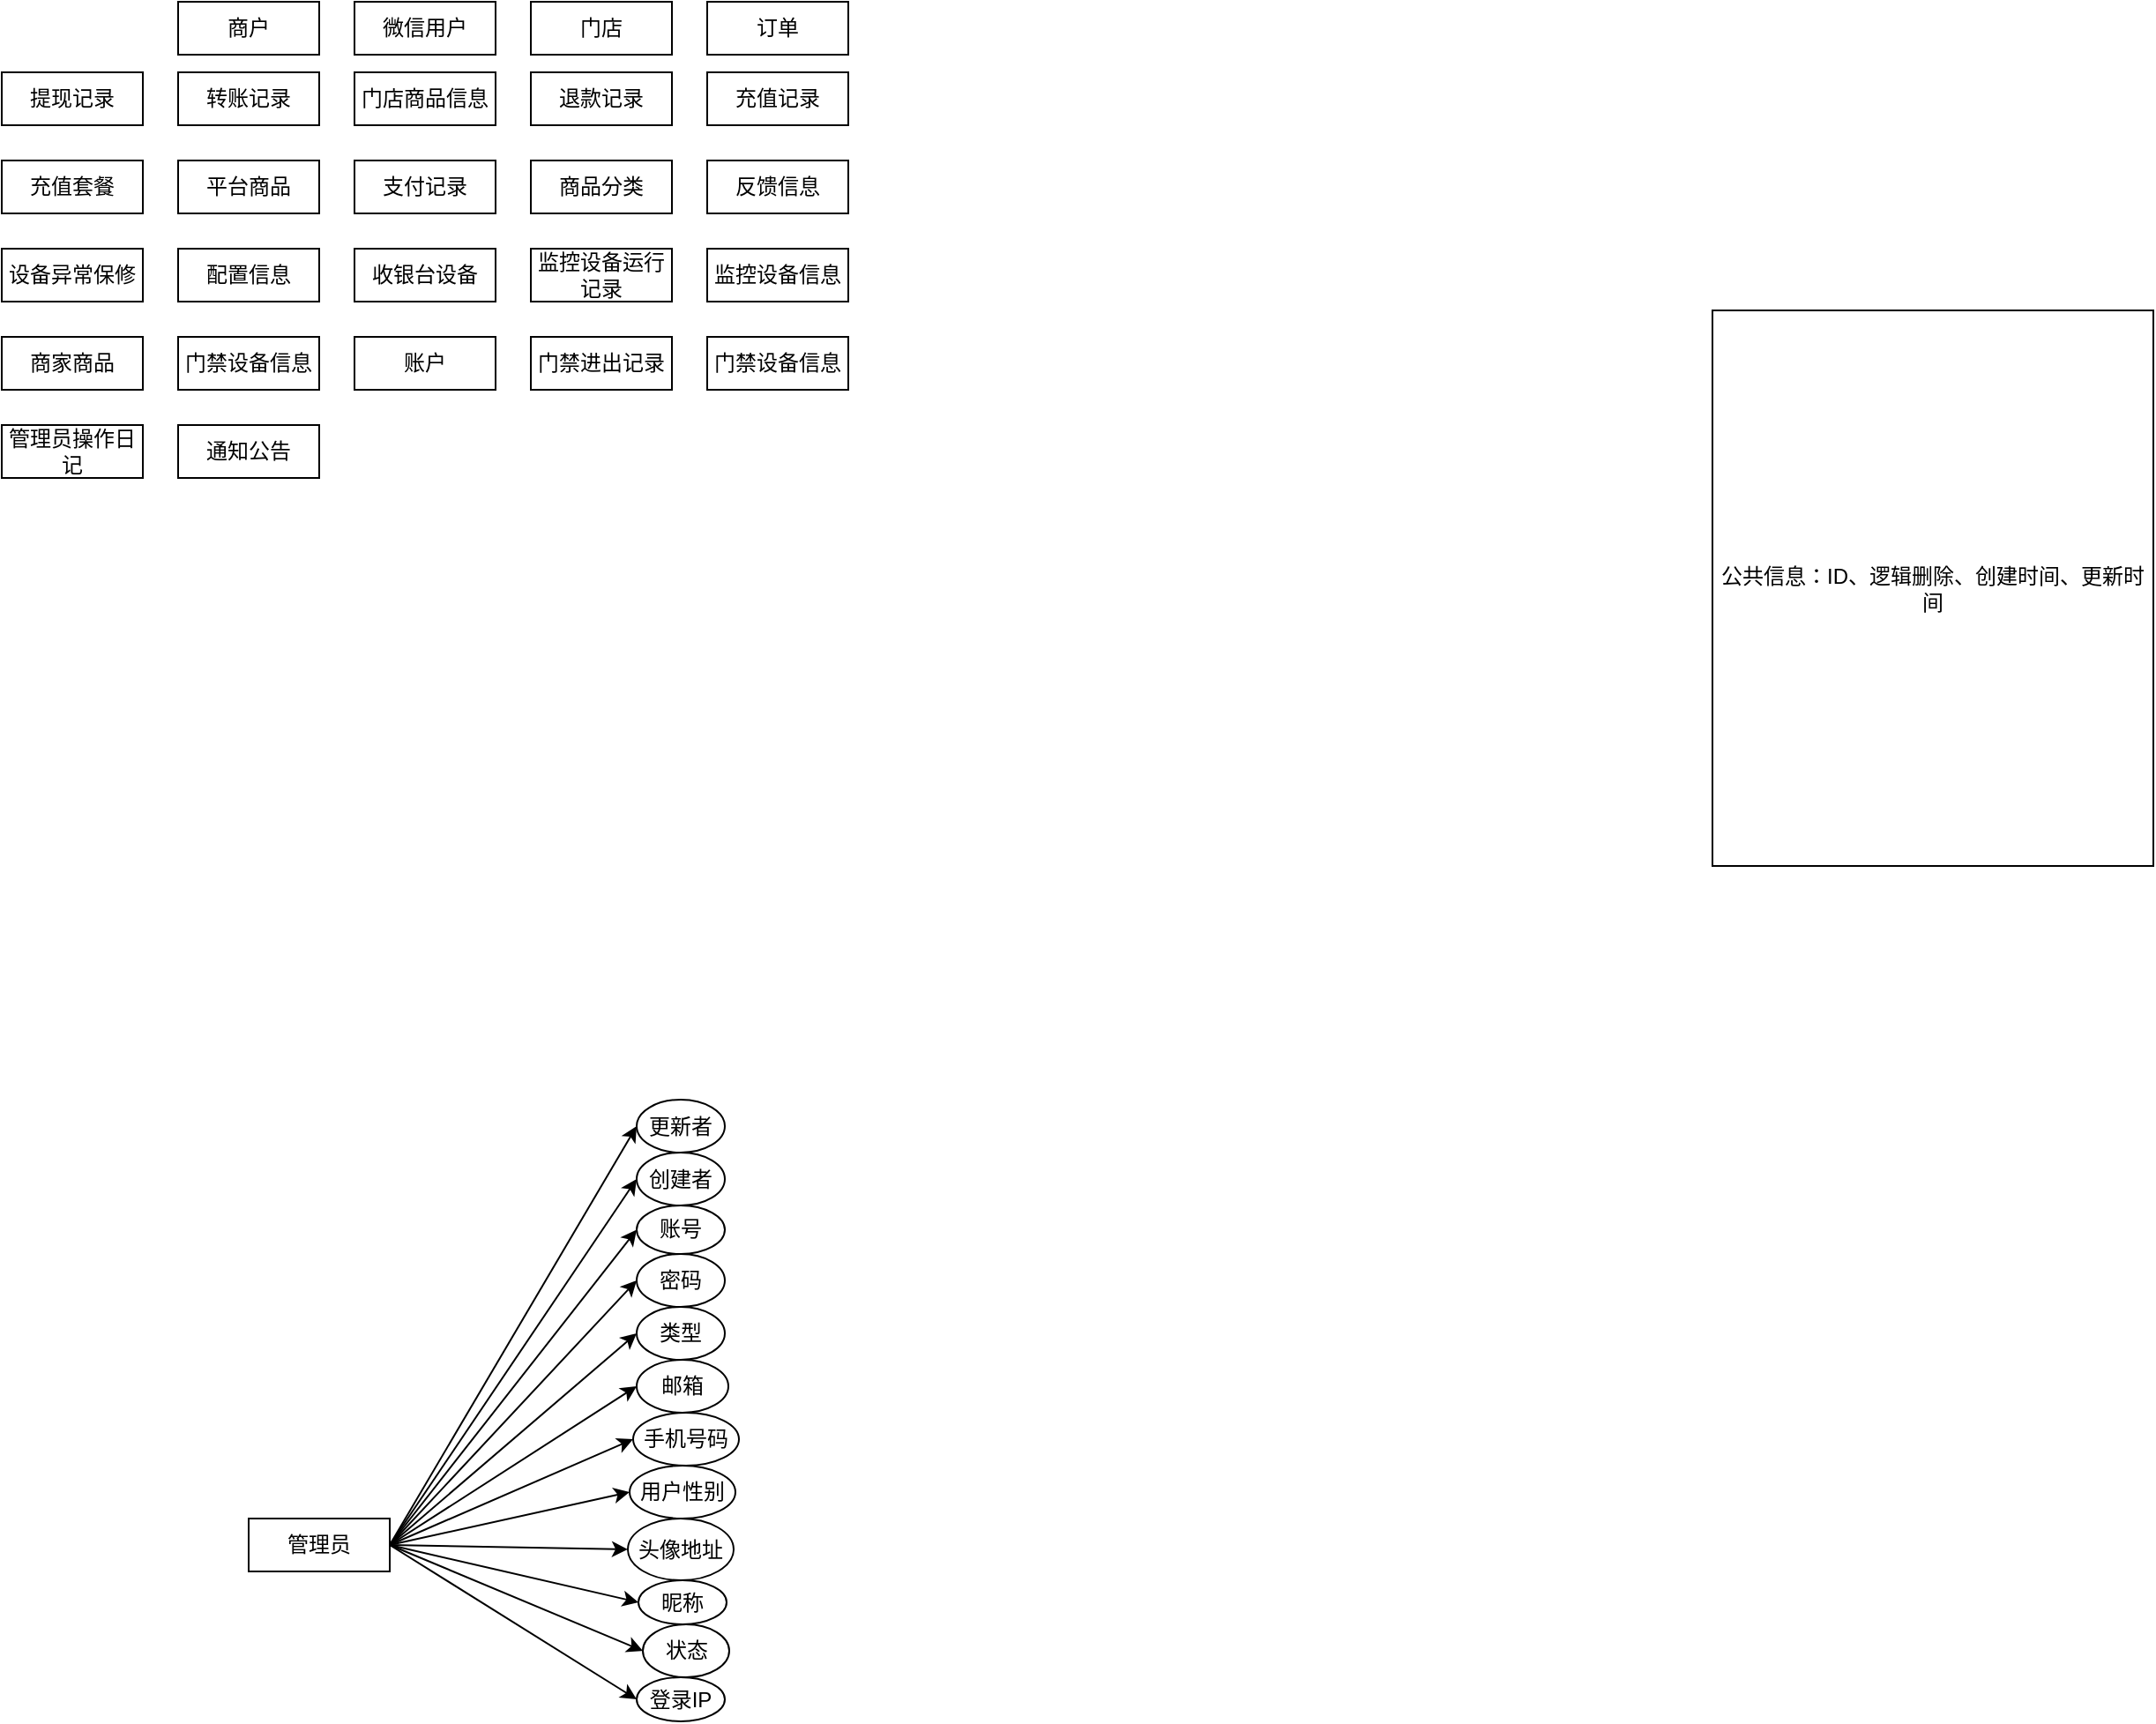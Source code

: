 <mxfile version="20.8.18" type="github">
  <diagram name="第 1 页" id="lVDsGfpW_0IMr33LY62K">
    <mxGraphModel dx="913" dy="395" grid="1" gridSize="10" guides="1" tooltips="1" connect="1" arrows="1" fold="1" page="1" pageScale="1" pageWidth="827" pageHeight="1169" math="0" shadow="0">
      <root>
        <mxCell id="0" />
        <mxCell id="1" parent="0" />
        <mxCell id="G-p-I15hFAaldeLtPEmq-47" style="edgeStyle=none;rounded=0;orthogonalLoop=1;jettySize=auto;html=1;exitX=1;exitY=0.5;exitDx=0;exitDy=0;entryX=0;entryY=0.5;entryDx=0;entryDy=0;" edge="1" parent="1" source="G-p-I15hFAaldeLtPEmq-1" target="G-p-I15hFAaldeLtPEmq-45">
          <mxGeometry relative="1" as="geometry" />
        </mxCell>
        <mxCell id="G-p-I15hFAaldeLtPEmq-48" style="edgeStyle=none;rounded=0;orthogonalLoop=1;jettySize=auto;html=1;exitX=1;exitY=0.5;exitDx=0;exitDy=0;entryX=0;entryY=0.5;entryDx=0;entryDy=0;" edge="1" parent="1" source="G-p-I15hFAaldeLtPEmq-1" target="G-p-I15hFAaldeLtPEmq-44">
          <mxGeometry relative="1" as="geometry" />
        </mxCell>
        <mxCell id="G-p-I15hFAaldeLtPEmq-49" style="edgeStyle=none;rounded=0;orthogonalLoop=1;jettySize=auto;html=1;exitX=1;exitY=0.5;exitDx=0;exitDy=0;entryX=0;entryY=0.5;entryDx=0;entryDy=0;" edge="1" parent="1" source="G-p-I15hFAaldeLtPEmq-1" target="G-p-I15hFAaldeLtPEmq-31">
          <mxGeometry relative="1" as="geometry" />
        </mxCell>
        <mxCell id="G-p-I15hFAaldeLtPEmq-50" style="edgeStyle=none;rounded=0;orthogonalLoop=1;jettySize=auto;html=1;exitX=1;exitY=0.5;exitDx=0;exitDy=0;entryX=0;entryY=0.5;entryDx=0;entryDy=0;" edge="1" parent="1" source="G-p-I15hFAaldeLtPEmq-1" target="G-p-I15hFAaldeLtPEmq-34">
          <mxGeometry relative="1" as="geometry" />
        </mxCell>
        <mxCell id="G-p-I15hFAaldeLtPEmq-52" style="edgeStyle=none;rounded=0;orthogonalLoop=1;jettySize=auto;html=1;exitX=1;exitY=0.5;exitDx=0;exitDy=0;entryX=0;entryY=0.5;entryDx=0;entryDy=0;" edge="1" parent="1" source="G-p-I15hFAaldeLtPEmq-1" target="G-p-I15hFAaldeLtPEmq-35">
          <mxGeometry relative="1" as="geometry" />
        </mxCell>
        <mxCell id="G-p-I15hFAaldeLtPEmq-53" style="edgeStyle=none;rounded=0;orthogonalLoop=1;jettySize=auto;html=1;exitX=1;exitY=0.5;exitDx=0;exitDy=0;entryX=0;entryY=0.5;entryDx=0;entryDy=0;" edge="1" parent="1" source="G-p-I15hFAaldeLtPEmq-1" target="G-p-I15hFAaldeLtPEmq-36">
          <mxGeometry relative="1" as="geometry" />
        </mxCell>
        <mxCell id="G-p-I15hFAaldeLtPEmq-54" style="edgeStyle=none;rounded=0;orthogonalLoop=1;jettySize=auto;html=1;exitX=1;exitY=0.5;exitDx=0;exitDy=0;entryX=0;entryY=0.5;entryDx=0;entryDy=0;" edge="1" parent="1" source="G-p-I15hFAaldeLtPEmq-1" target="G-p-I15hFAaldeLtPEmq-37">
          <mxGeometry relative="1" as="geometry" />
        </mxCell>
        <mxCell id="G-p-I15hFAaldeLtPEmq-55" style="edgeStyle=none;rounded=0;orthogonalLoop=1;jettySize=auto;html=1;exitX=1;exitY=0.5;exitDx=0;exitDy=0;entryX=0;entryY=0.5;entryDx=0;entryDy=0;" edge="1" parent="1" source="G-p-I15hFAaldeLtPEmq-1" target="G-p-I15hFAaldeLtPEmq-38">
          <mxGeometry relative="1" as="geometry" />
        </mxCell>
        <mxCell id="G-p-I15hFAaldeLtPEmq-56" style="edgeStyle=none;rounded=0;orthogonalLoop=1;jettySize=auto;html=1;exitX=1;exitY=0.5;exitDx=0;exitDy=0;entryX=0;entryY=0.5;entryDx=0;entryDy=0;" edge="1" parent="1" source="G-p-I15hFAaldeLtPEmq-1" target="G-p-I15hFAaldeLtPEmq-40">
          <mxGeometry relative="1" as="geometry" />
        </mxCell>
        <mxCell id="G-p-I15hFAaldeLtPEmq-57" style="edgeStyle=none;rounded=0;orthogonalLoop=1;jettySize=auto;html=1;exitX=1;exitY=0.5;exitDx=0;exitDy=0;entryX=0;entryY=0.5;entryDx=0;entryDy=0;" edge="1" parent="1" source="G-p-I15hFAaldeLtPEmq-1" target="G-p-I15hFAaldeLtPEmq-41">
          <mxGeometry relative="1" as="geometry" />
        </mxCell>
        <mxCell id="G-p-I15hFAaldeLtPEmq-58" style="edgeStyle=none;rounded=0;orthogonalLoop=1;jettySize=auto;html=1;exitX=1;exitY=0.5;exitDx=0;exitDy=0;entryX=0;entryY=0.5;entryDx=0;entryDy=0;" edge="1" parent="1" source="G-p-I15hFAaldeLtPEmq-1" target="G-p-I15hFAaldeLtPEmq-42">
          <mxGeometry relative="1" as="geometry" />
        </mxCell>
        <mxCell id="G-p-I15hFAaldeLtPEmq-59" style="edgeStyle=none;rounded=0;orthogonalLoop=1;jettySize=auto;html=1;exitX=1;exitY=0.5;exitDx=0;exitDy=0;entryX=0;entryY=0.5;entryDx=0;entryDy=0;" edge="1" parent="1" source="G-p-I15hFAaldeLtPEmq-1" target="G-p-I15hFAaldeLtPEmq-43">
          <mxGeometry relative="1" as="geometry" />
        </mxCell>
        <mxCell id="G-p-I15hFAaldeLtPEmq-1" value="管理员" style="rounded=0;whiteSpace=wrap;html=1;" vertex="1" parent="1">
          <mxGeometry x="160" y="880" width="80" height="30" as="geometry" />
        </mxCell>
        <mxCell id="G-p-I15hFAaldeLtPEmq-2" value="商户" style="rounded=0;whiteSpace=wrap;html=1;" vertex="1" parent="1">
          <mxGeometry x="120" y="20" width="80" height="30" as="geometry" />
        </mxCell>
        <mxCell id="G-p-I15hFAaldeLtPEmq-3" value="微信用户" style="rounded=0;whiteSpace=wrap;html=1;" vertex="1" parent="1">
          <mxGeometry x="220" y="20" width="80" height="30" as="geometry" />
        </mxCell>
        <mxCell id="G-p-I15hFAaldeLtPEmq-4" value="门店" style="rounded=0;whiteSpace=wrap;html=1;" vertex="1" parent="1">
          <mxGeometry x="320" y="20" width="80" height="30" as="geometry" />
        </mxCell>
        <mxCell id="G-p-I15hFAaldeLtPEmq-5" value="订单" style="rounded=0;whiteSpace=wrap;html=1;" vertex="1" parent="1">
          <mxGeometry x="420" y="20" width="80" height="30" as="geometry" />
        </mxCell>
        <mxCell id="G-p-I15hFAaldeLtPEmq-6" value="提现记录" style="rounded=0;whiteSpace=wrap;html=1;" vertex="1" parent="1">
          <mxGeometry x="20" y="60" width="80" height="30" as="geometry" />
        </mxCell>
        <mxCell id="G-p-I15hFAaldeLtPEmq-7" value="转账记录" style="rounded=0;whiteSpace=wrap;html=1;" vertex="1" parent="1">
          <mxGeometry x="120" y="60" width="80" height="30" as="geometry" />
        </mxCell>
        <mxCell id="G-p-I15hFAaldeLtPEmq-8" value="门店商品信息" style="rounded=0;whiteSpace=wrap;html=1;" vertex="1" parent="1">
          <mxGeometry x="220" y="60" width="80" height="30" as="geometry" />
        </mxCell>
        <mxCell id="G-p-I15hFAaldeLtPEmq-9" value="退款记录" style="rounded=0;whiteSpace=wrap;html=1;" vertex="1" parent="1">
          <mxGeometry x="320" y="60" width="80" height="30" as="geometry" />
        </mxCell>
        <mxCell id="G-p-I15hFAaldeLtPEmq-10" value="充值记录" style="rounded=0;whiteSpace=wrap;html=1;" vertex="1" parent="1">
          <mxGeometry x="420" y="60" width="80" height="30" as="geometry" />
        </mxCell>
        <mxCell id="G-p-I15hFAaldeLtPEmq-11" value="充值套餐" style="rounded=0;whiteSpace=wrap;html=1;" vertex="1" parent="1">
          <mxGeometry x="20" y="110" width="80" height="30" as="geometry" />
        </mxCell>
        <mxCell id="G-p-I15hFAaldeLtPEmq-12" value="平台商品" style="rounded=0;whiteSpace=wrap;html=1;" vertex="1" parent="1">
          <mxGeometry x="120" y="110" width="80" height="30" as="geometry" />
        </mxCell>
        <mxCell id="G-p-I15hFAaldeLtPEmq-13" value="支付记录" style="rounded=0;whiteSpace=wrap;html=1;" vertex="1" parent="1">
          <mxGeometry x="220" y="110" width="80" height="30" as="geometry" />
        </mxCell>
        <mxCell id="G-p-I15hFAaldeLtPEmq-14" value="商品分类" style="rounded=0;whiteSpace=wrap;html=1;" vertex="1" parent="1">
          <mxGeometry x="320" y="110" width="80" height="30" as="geometry" />
        </mxCell>
        <mxCell id="G-p-I15hFAaldeLtPEmq-15" value="反馈信息" style="rounded=0;whiteSpace=wrap;html=1;" vertex="1" parent="1">
          <mxGeometry x="420" y="110" width="80" height="30" as="geometry" />
        </mxCell>
        <mxCell id="G-p-I15hFAaldeLtPEmq-16" value="设备异常保修" style="rounded=0;whiteSpace=wrap;html=1;" vertex="1" parent="1">
          <mxGeometry x="20" y="160" width="80" height="30" as="geometry" />
        </mxCell>
        <mxCell id="G-p-I15hFAaldeLtPEmq-17" value="配置信息" style="rounded=0;whiteSpace=wrap;html=1;" vertex="1" parent="1">
          <mxGeometry x="120" y="160" width="80" height="30" as="geometry" />
        </mxCell>
        <mxCell id="G-p-I15hFAaldeLtPEmq-18" value="收银台设备" style="rounded=0;whiteSpace=wrap;html=1;" vertex="1" parent="1">
          <mxGeometry x="220" y="160" width="80" height="30" as="geometry" />
        </mxCell>
        <mxCell id="G-p-I15hFAaldeLtPEmq-19" value="监控设备运行记录" style="rounded=0;whiteSpace=wrap;html=1;" vertex="1" parent="1">
          <mxGeometry x="320" y="160" width="80" height="30" as="geometry" />
        </mxCell>
        <mxCell id="G-p-I15hFAaldeLtPEmq-20" value="监控设备信息" style="rounded=0;whiteSpace=wrap;html=1;" vertex="1" parent="1">
          <mxGeometry x="420" y="160" width="80" height="30" as="geometry" />
        </mxCell>
        <mxCell id="G-p-I15hFAaldeLtPEmq-21" value="商家商品" style="rounded=0;whiteSpace=wrap;html=1;" vertex="1" parent="1">
          <mxGeometry x="20" y="210" width="80" height="30" as="geometry" />
        </mxCell>
        <mxCell id="G-p-I15hFAaldeLtPEmq-23" value="账户" style="rounded=0;whiteSpace=wrap;html=1;" vertex="1" parent="1">
          <mxGeometry x="220" y="210" width="80" height="30" as="geometry" />
        </mxCell>
        <mxCell id="G-p-I15hFAaldeLtPEmq-24" value="门禁进出记录" style="rounded=0;whiteSpace=wrap;html=1;" vertex="1" parent="1">
          <mxGeometry x="320" y="210" width="80" height="30" as="geometry" />
        </mxCell>
        <mxCell id="G-p-I15hFAaldeLtPEmq-25" value="门禁设备信息" style="rounded=0;whiteSpace=wrap;html=1;" vertex="1" parent="1">
          <mxGeometry x="420" y="210" width="80" height="30" as="geometry" />
        </mxCell>
        <mxCell id="G-p-I15hFAaldeLtPEmq-28" value="门禁设备信息" style="rounded=0;whiteSpace=wrap;html=1;" vertex="1" parent="1">
          <mxGeometry x="120" y="210" width="80" height="30" as="geometry" />
        </mxCell>
        <mxCell id="G-p-I15hFAaldeLtPEmq-29" value="管理员操作日记" style="rounded=0;whiteSpace=wrap;html=1;" vertex="1" parent="1">
          <mxGeometry x="20" y="260" width="80" height="30" as="geometry" />
        </mxCell>
        <mxCell id="G-p-I15hFAaldeLtPEmq-30" value="通知公告" style="rounded=0;whiteSpace=wrap;html=1;" vertex="1" parent="1">
          <mxGeometry x="120" y="260" width="80" height="30" as="geometry" />
        </mxCell>
        <mxCell id="G-p-I15hFAaldeLtPEmq-31" value="账号" style="ellipse;whiteSpace=wrap;html=1;" vertex="1" parent="1">
          <mxGeometry x="380" y="702.5" width="50" height="27.5" as="geometry" />
        </mxCell>
        <mxCell id="G-p-I15hFAaldeLtPEmq-33" value="公共信息：ID、逻辑删除、创建时间、更新时间" style="rounded=0;whiteSpace=wrap;html=1;" vertex="1" parent="1">
          <mxGeometry x="990" y="195" width="250" height="315" as="geometry" />
        </mxCell>
        <mxCell id="G-p-I15hFAaldeLtPEmq-34" value="密码" style="ellipse;whiteSpace=wrap;html=1;" vertex="1" parent="1">
          <mxGeometry x="380" y="730" width="50" height="30" as="geometry" />
        </mxCell>
        <mxCell id="G-p-I15hFAaldeLtPEmq-35" value="类型" style="ellipse;whiteSpace=wrap;html=1;" vertex="1" parent="1">
          <mxGeometry x="380" y="760" width="50" height="30" as="geometry" />
        </mxCell>
        <mxCell id="G-p-I15hFAaldeLtPEmq-36" value="邮箱" style="ellipse;whiteSpace=wrap;html=1;" vertex="1" parent="1">
          <mxGeometry x="380" y="790" width="52" height="30" as="geometry" />
        </mxCell>
        <mxCell id="G-p-I15hFAaldeLtPEmq-37" value="手机号码" style="ellipse;whiteSpace=wrap;html=1;" vertex="1" parent="1">
          <mxGeometry x="378" y="820" width="60" height="30" as="geometry" />
        </mxCell>
        <mxCell id="G-p-I15hFAaldeLtPEmq-38" value="用户性别" style="ellipse;whiteSpace=wrap;html=1;" vertex="1" parent="1">
          <mxGeometry x="376" y="850" width="60" height="30" as="geometry" />
        </mxCell>
        <mxCell id="G-p-I15hFAaldeLtPEmq-40" value="头像地址" style="ellipse;whiteSpace=wrap;html=1;" vertex="1" parent="1">
          <mxGeometry x="375" y="880" width="60" height="35" as="geometry" />
        </mxCell>
        <mxCell id="G-p-I15hFAaldeLtPEmq-41" value="昵称" style="ellipse;whiteSpace=wrap;html=1;" vertex="1" parent="1">
          <mxGeometry x="381" y="915" width="50" height="25" as="geometry" />
        </mxCell>
        <mxCell id="G-p-I15hFAaldeLtPEmq-42" value="状态" style="ellipse;whiteSpace=wrap;html=1;" vertex="1" parent="1">
          <mxGeometry x="383.5" y="940" width="49" height="30" as="geometry" />
        </mxCell>
        <mxCell id="G-p-I15hFAaldeLtPEmq-43" value="登录IP" style="ellipse;whiteSpace=wrap;html=1;" vertex="1" parent="1">
          <mxGeometry x="380" y="970" width="50" height="25" as="geometry" />
        </mxCell>
        <mxCell id="G-p-I15hFAaldeLtPEmq-44" value="创建者" style="ellipse;whiteSpace=wrap;html=1;" vertex="1" parent="1">
          <mxGeometry x="380" y="672.5" width="50" height="30" as="geometry" />
        </mxCell>
        <mxCell id="G-p-I15hFAaldeLtPEmq-45" value="更新者" style="ellipse;whiteSpace=wrap;html=1;" vertex="1" parent="1">
          <mxGeometry x="380" y="642.5" width="50" height="30" as="geometry" />
        </mxCell>
      </root>
    </mxGraphModel>
  </diagram>
</mxfile>
